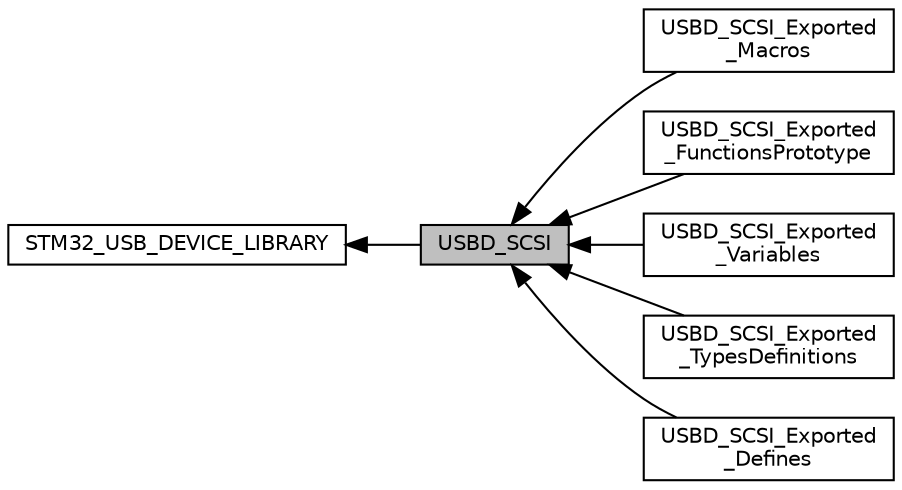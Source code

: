 digraph "USBD_SCSI"
{
  edge [fontname="Helvetica",fontsize="10",labelfontname="Helvetica",labelfontsize="10"];
  node [fontname="Helvetica",fontsize="10",shape=record];
  rankdir=LR;
  Node0 [label="USBD_SCSI",height=0.2,width=0.4,color="black", fillcolor="grey75", style="filled", fontcolor="black"];
  Node1 [label="STM32_USB_DEVICE_LIBRARY",height=0.2,width=0.4,color="black", fillcolor="white", style="filled",URL="$group___s_t_m32___u_s_b___d_e_v_i_c_e___l_i_b_r_a_r_y.html"];
  Node4 [label="USBD_SCSI_Exported\l_Macros",height=0.2,width=0.4,color="black", fillcolor="white", style="filled",URL="$group___u_s_b_d___s_c_s_i___exported___macros.html"];
  Node6 [label="USBD_SCSI_Exported\l_FunctionsPrototype",height=0.2,width=0.4,color="black", fillcolor="white", style="filled",URL="$group___u_s_b_d___s_c_s_i___exported___functions_prototype.html"];
  Node5 [label="USBD_SCSI_Exported\l_Variables",height=0.2,width=0.4,color="black", fillcolor="white", style="filled",URL="$group___u_s_b_d___s_c_s_i___exported___variables.html"];
  Node3 [label="USBD_SCSI_Exported\l_TypesDefinitions",height=0.2,width=0.4,color="black", fillcolor="white", style="filled",URL="$group___u_s_b_d___s_c_s_i___exported___types_definitions.html"];
  Node2 [label="USBD_SCSI_Exported\l_Defines",height=0.2,width=0.4,color="black", fillcolor="white", style="filled",URL="$group___u_s_b_d___s_c_s_i___exported___defines.html"];
  Node1->Node0 [shape=plaintext, dir="back", style="solid"];
  Node0->Node2 [shape=plaintext, dir="back", style="solid"];
  Node0->Node3 [shape=plaintext, dir="back", style="solid"];
  Node0->Node4 [shape=plaintext, dir="back", style="solid"];
  Node0->Node5 [shape=plaintext, dir="back", style="solid"];
  Node0->Node6 [shape=plaintext, dir="back", style="solid"];
}
